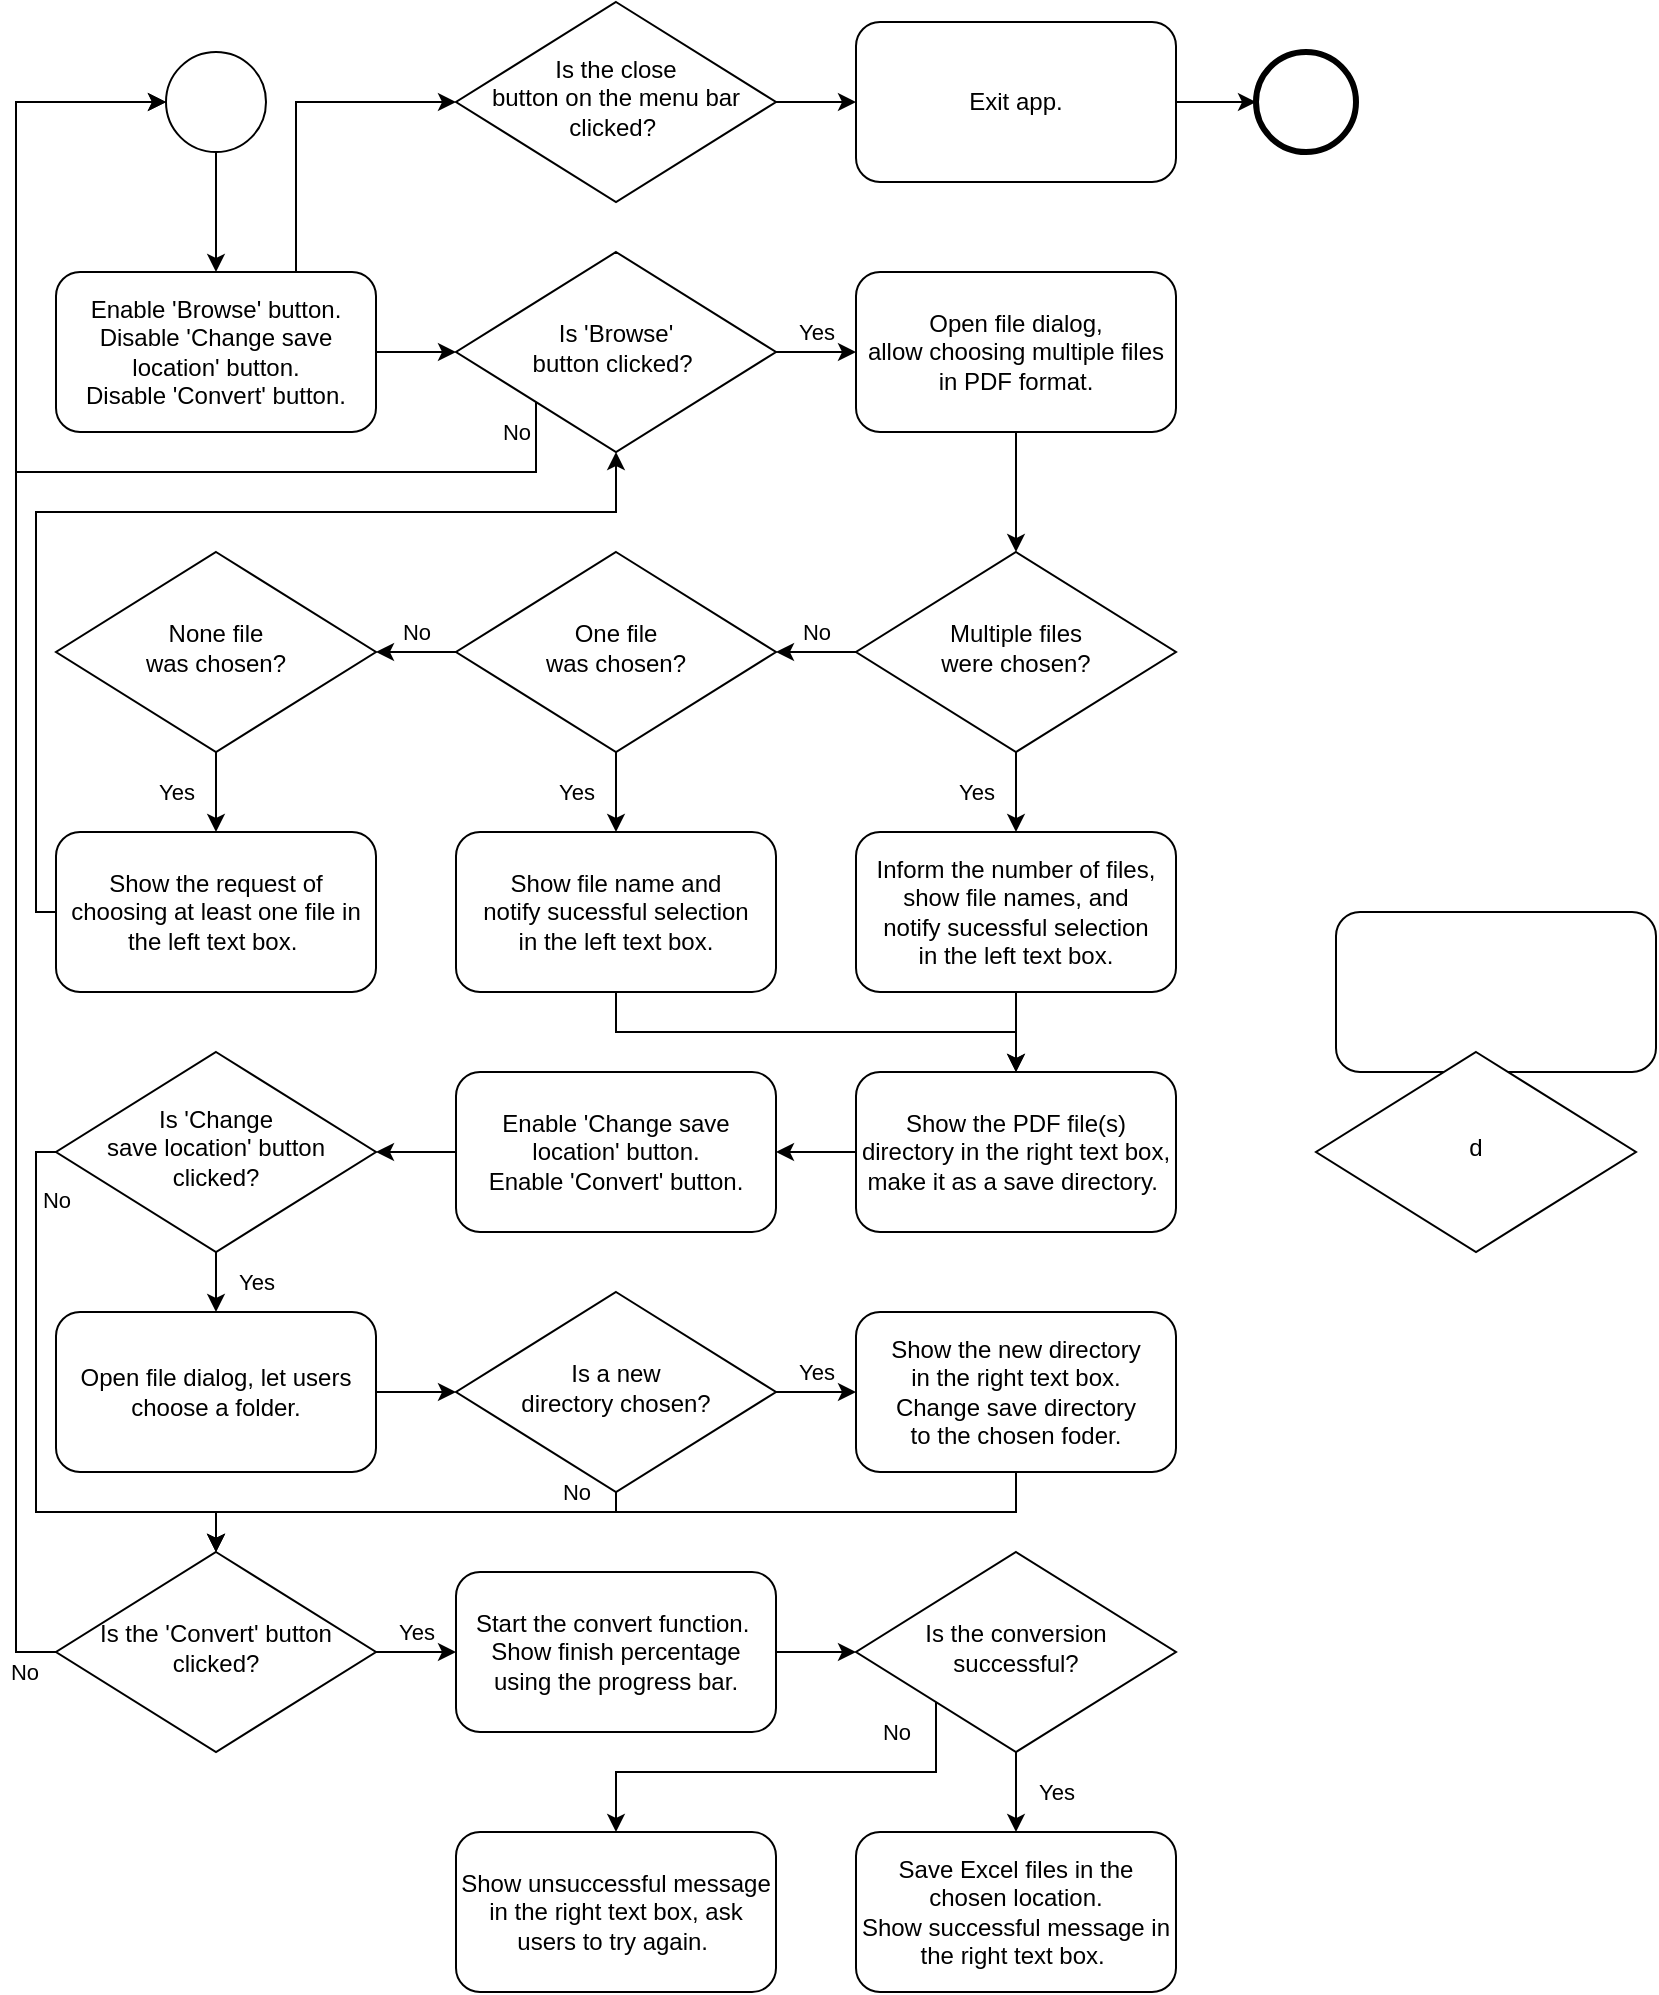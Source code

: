 <mxfile version="14.6.12" type="github">
  <diagram id="C5RBs43oDa-KdzZeNtuy" name="Page-1">
    <mxGraphModel dx="548" dy="658" grid="1" gridSize="10" guides="1" tooltips="1" connect="1" arrows="1" fold="1" page="1" pageScale="1" pageWidth="827" pageHeight="1169" math="0" shadow="0">
      <root>
        <mxCell id="WIyWlLk6GJQsqaUBKTNV-0" />
        <mxCell id="WIyWlLk6GJQsqaUBKTNV-1" parent="WIyWlLk6GJQsqaUBKTNV-0" />
        <mxCell id="OcE2_-RGVkEfqYHbYXe4-2" style="edgeStyle=orthogonalEdgeStyle;rounded=0;orthogonalLoop=1;jettySize=auto;html=1;" edge="1" parent="WIyWlLk6GJQsqaUBKTNV-1" source="WIyWlLk6GJQsqaUBKTNV-3" target="WIyWlLk6GJQsqaUBKTNV-6">
          <mxGeometry relative="1" as="geometry" />
        </mxCell>
        <mxCell id="OcE2_-RGVkEfqYHbYXe4-39" style="edgeStyle=orthogonalEdgeStyle;rounded=0;orthogonalLoop=1;jettySize=auto;html=1;entryX=0;entryY=0.5;entryDx=0;entryDy=0;exitX=0.75;exitY=0;exitDx=0;exitDy=0;" edge="1" parent="WIyWlLk6GJQsqaUBKTNV-1" source="WIyWlLk6GJQsqaUBKTNV-3" target="OcE2_-RGVkEfqYHbYXe4-13">
          <mxGeometry relative="1" as="geometry" />
        </mxCell>
        <mxCell id="WIyWlLk6GJQsqaUBKTNV-3" value="Enable &#39;Browse&#39; button.&lt;br&gt;Disable &#39;Change save location&#39; button.&lt;br&gt;Disable &#39;Convert&#39; button." style="rounded=1;whiteSpace=wrap;html=1;fontSize=12;glass=0;strokeWidth=1;shadow=0;" parent="WIyWlLk6GJQsqaUBKTNV-1" vertex="1">
          <mxGeometry x="40" y="140" width="160" height="80" as="geometry" />
        </mxCell>
        <mxCell id="OcE2_-RGVkEfqYHbYXe4-6" value="Yes" style="edgeStyle=orthogonalEdgeStyle;rounded=0;orthogonalLoop=1;jettySize=auto;html=1;" edge="1" parent="WIyWlLk6GJQsqaUBKTNV-1" source="WIyWlLk6GJQsqaUBKTNV-6" target="OcE2_-RGVkEfqYHbYXe4-5">
          <mxGeometry y="10" relative="1" as="geometry">
            <mxPoint as="offset" />
          </mxGeometry>
        </mxCell>
        <mxCell id="OcE2_-RGVkEfqYHbYXe4-10" value="No" style="edgeStyle=orthogonalEdgeStyle;rounded=0;orthogonalLoop=1;jettySize=auto;html=1;entryX=0;entryY=0.5;entryDx=0;entryDy=0;entryPerimeter=0;exitX=0;exitY=1;exitDx=0;exitDy=0;" edge="1" parent="WIyWlLk6GJQsqaUBKTNV-1" source="WIyWlLk6GJQsqaUBKTNV-6" target="OcE2_-RGVkEfqYHbYXe4-0">
          <mxGeometry x="-0.946" y="-10" relative="1" as="geometry">
            <mxPoint x="220" y="80" as="targetPoint" />
            <Array as="points">
              <mxPoint x="280" y="240" />
              <mxPoint x="20" y="240" />
              <mxPoint x="20" y="55" />
            </Array>
            <mxPoint as="offset" />
          </mxGeometry>
        </mxCell>
        <mxCell id="WIyWlLk6GJQsqaUBKTNV-6" value="Is &#39;Browse&#39; &lt;br&gt;button&amp;nbsp;clicked?&amp;nbsp;" style="rhombus;whiteSpace=wrap;html=1;shadow=0;fontFamily=Helvetica;fontSize=12;align=center;strokeWidth=1;spacing=6;spacingTop=-4;" parent="WIyWlLk6GJQsqaUBKTNV-1" vertex="1">
          <mxGeometry x="240" y="130" width="160" height="100" as="geometry" />
        </mxCell>
        <mxCell id="OcE2_-RGVkEfqYHbYXe4-1" style="edgeStyle=orthogonalEdgeStyle;rounded=0;orthogonalLoop=1;jettySize=auto;html=1;" edge="1" parent="WIyWlLk6GJQsqaUBKTNV-1" source="OcE2_-RGVkEfqYHbYXe4-0" target="WIyWlLk6GJQsqaUBKTNV-3">
          <mxGeometry relative="1" as="geometry" />
        </mxCell>
        <mxCell id="OcE2_-RGVkEfqYHbYXe4-0" value="" style="points=[[0.145,0.145,0],[0.5,0,0],[0.855,0.145,0],[1,0.5,0],[0.855,0.855,0],[0.5,1,0],[0.145,0.855,0],[0,0.5,0]];shape=mxgraph.bpmn.event;html=1;verticalLabelPosition=bottom;labelBackgroundColor=#ffffff;verticalAlign=top;align=center;perimeter=ellipsePerimeter;outlineConnect=0;aspect=fixed;outline=standard;symbol=general;" vertex="1" parent="WIyWlLk6GJQsqaUBKTNV-1">
          <mxGeometry x="95" y="30" width="50" height="50" as="geometry" />
        </mxCell>
        <mxCell id="OcE2_-RGVkEfqYHbYXe4-49" style="edgeStyle=orthogonalEdgeStyle;rounded=0;orthogonalLoop=1;jettySize=auto;html=1;entryX=0.5;entryY=0;entryDx=0;entryDy=0;" edge="1" parent="WIyWlLk6GJQsqaUBKTNV-1" source="OcE2_-RGVkEfqYHbYXe4-5" target="OcE2_-RGVkEfqYHbYXe4-19">
          <mxGeometry relative="1" as="geometry" />
        </mxCell>
        <mxCell id="OcE2_-RGVkEfqYHbYXe4-5" value="Open file dialog, &lt;br&gt;allow choosing multiple files in PDF format." style="rounded=1;whiteSpace=wrap;html=1;fontSize=12;glass=0;strokeWidth=1;shadow=0;" vertex="1" parent="WIyWlLk6GJQsqaUBKTNV-1">
          <mxGeometry x="440" y="140" width="160" height="80" as="geometry" />
        </mxCell>
        <mxCell id="OcE2_-RGVkEfqYHbYXe4-23" value="Yes" style="edgeStyle=orthogonalEdgeStyle;rounded=0;orthogonalLoop=1;jettySize=auto;html=1;" edge="1" parent="WIyWlLk6GJQsqaUBKTNV-1" source="OcE2_-RGVkEfqYHbYXe4-7" target="OcE2_-RGVkEfqYHbYXe4-22">
          <mxGeometry y="-20" relative="1" as="geometry">
            <mxPoint as="offset" />
          </mxGeometry>
        </mxCell>
        <mxCell id="OcE2_-RGVkEfqYHbYXe4-51" value="No" style="edgeStyle=orthogonalEdgeStyle;rounded=0;orthogonalLoop=1;jettySize=auto;html=1;" edge="1" parent="WIyWlLk6GJQsqaUBKTNV-1" source="OcE2_-RGVkEfqYHbYXe4-7" target="OcE2_-RGVkEfqYHbYXe4-31">
          <mxGeometry y="-10" relative="1" as="geometry">
            <mxPoint as="offset" />
          </mxGeometry>
        </mxCell>
        <mxCell id="OcE2_-RGVkEfqYHbYXe4-7" value="One file &lt;br&gt;was chosen?" style="rhombus;whiteSpace=wrap;html=1;shadow=0;fontFamily=Helvetica;fontSize=12;align=center;strokeWidth=1;spacing=6;spacingTop=-4;" vertex="1" parent="WIyWlLk6GJQsqaUBKTNV-1">
          <mxGeometry x="240" y="280" width="160" height="100" as="geometry" />
        </mxCell>
        <mxCell id="OcE2_-RGVkEfqYHbYXe4-11" value="" style="rounded=1;whiteSpace=wrap;html=1;fontSize=12;glass=0;strokeWidth=1;shadow=0;" vertex="1" parent="WIyWlLk6GJQsqaUBKTNV-1">
          <mxGeometry x="680" y="460" width="160" height="80" as="geometry" />
        </mxCell>
        <mxCell id="OcE2_-RGVkEfqYHbYXe4-12" value="d" style="rhombus;whiteSpace=wrap;html=1;shadow=0;fontFamily=Helvetica;fontSize=12;align=center;strokeWidth=1;spacing=6;spacingTop=-4;" vertex="1" parent="WIyWlLk6GJQsqaUBKTNV-1">
          <mxGeometry x="670" y="530" width="160" height="100" as="geometry" />
        </mxCell>
        <mxCell id="OcE2_-RGVkEfqYHbYXe4-18" style="edgeStyle=orthogonalEdgeStyle;rounded=0;orthogonalLoop=1;jettySize=auto;html=1;entryX=0;entryY=0.5;entryDx=0;entryDy=0;" edge="1" parent="WIyWlLk6GJQsqaUBKTNV-1" source="OcE2_-RGVkEfqYHbYXe4-13" target="OcE2_-RGVkEfqYHbYXe4-16">
          <mxGeometry relative="1" as="geometry" />
        </mxCell>
        <mxCell id="OcE2_-RGVkEfqYHbYXe4-13" value="Is the close &lt;br&gt;button on the menu bar &lt;br&gt;clicked?&amp;nbsp;" style="rhombus;whiteSpace=wrap;html=1;shadow=0;fontFamily=Helvetica;fontSize=12;align=center;strokeWidth=1;spacing=6;spacingTop=-4;" vertex="1" parent="WIyWlLk6GJQsqaUBKTNV-1">
          <mxGeometry x="240" y="5" width="160" height="100" as="geometry" />
        </mxCell>
        <mxCell id="OcE2_-RGVkEfqYHbYXe4-15" value="" style="points=[[0.145,0.145,0],[0.5,0,0],[0.855,0.145,0],[1,0.5,0],[0.855,0.855,0],[0.5,1,0],[0.145,0.855,0],[0,0.5,0]];shape=mxgraph.bpmn.event;html=1;verticalLabelPosition=bottom;labelBackgroundColor=#ffffff;verticalAlign=top;align=center;perimeter=ellipsePerimeter;outlineConnect=0;aspect=fixed;outline=end;symbol=terminate2;" vertex="1" parent="WIyWlLk6GJQsqaUBKTNV-1">
          <mxGeometry x="640" y="30" width="50" height="50" as="geometry" />
        </mxCell>
        <mxCell id="OcE2_-RGVkEfqYHbYXe4-17" style="edgeStyle=orthogonalEdgeStyle;rounded=0;orthogonalLoop=1;jettySize=auto;html=1;entryX=0;entryY=0.5;entryDx=0;entryDy=0;entryPerimeter=0;" edge="1" parent="WIyWlLk6GJQsqaUBKTNV-1" source="OcE2_-RGVkEfqYHbYXe4-16" target="OcE2_-RGVkEfqYHbYXe4-15">
          <mxGeometry relative="1" as="geometry" />
        </mxCell>
        <mxCell id="OcE2_-RGVkEfqYHbYXe4-16" value="Exit app." style="rounded=1;whiteSpace=wrap;html=1;fontSize=12;glass=0;strokeWidth=1;shadow=0;" vertex="1" parent="WIyWlLk6GJQsqaUBKTNV-1">
          <mxGeometry x="440" y="15" width="160" height="80" as="geometry" />
        </mxCell>
        <mxCell id="OcE2_-RGVkEfqYHbYXe4-25" value="Yes" style="edgeStyle=orthogonalEdgeStyle;rounded=0;orthogonalLoop=1;jettySize=auto;html=1;" edge="1" parent="WIyWlLk6GJQsqaUBKTNV-1" source="OcE2_-RGVkEfqYHbYXe4-19" target="OcE2_-RGVkEfqYHbYXe4-24">
          <mxGeometry y="-20" relative="1" as="geometry">
            <mxPoint as="offset" />
          </mxGeometry>
        </mxCell>
        <mxCell id="OcE2_-RGVkEfqYHbYXe4-50" value="No" style="edgeStyle=orthogonalEdgeStyle;rounded=0;orthogonalLoop=1;jettySize=auto;html=1;" edge="1" parent="WIyWlLk6GJQsqaUBKTNV-1" source="OcE2_-RGVkEfqYHbYXe4-19" target="OcE2_-RGVkEfqYHbYXe4-7">
          <mxGeometry y="-10" relative="1" as="geometry">
            <mxPoint as="offset" />
          </mxGeometry>
        </mxCell>
        <mxCell id="OcE2_-RGVkEfqYHbYXe4-19" value="Multiple files &lt;br&gt;were chosen?" style="rhombus;whiteSpace=wrap;html=1;shadow=0;fontFamily=Helvetica;fontSize=12;align=center;strokeWidth=1;spacing=6;spacingTop=-4;" vertex="1" parent="WIyWlLk6GJQsqaUBKTNV-1">
          <mxGeometry x="440" y="280" width="160" height="100" as="geometry" />
        </mxCell>
        <mxCell id="OcE2_-RGVkEfqYHbYXe4-27" style="edgeStyle=orthogonalEdgeStyle;rounded=0;orthogonalLoop=1;jettySize=auto;html=1;" edge="1" parent="WIyWlLk6GJQsqaUBKTNV-1" source="OcE2_-RGVkEfqYHbYXe4-22">
          <mxGeometry relative="1" as="geometry">
            <mxPoint x="520" y="540" as="targetPoint" />
            <Array as="points">
              <mxPoint x="320" y="520" />
              <mxPoint x="520" y="520" />
            </Array>
          </mxGeometry>
        </mxCell>
        <mxCell id="OcE2_-RGVkEfqYHbYXe4-22" value="Show file name and &lt;br&gt;notify sucessful selection&lt;br&gt;in the left text box." style="rounded=1;whiteSpace=wrap;html=1;fontSize=12;glass=0;strokeWidth=1;shadow=0;" vertex="1" parent="WIyWlLk6GJQsqaUBKTNV-1">
          <mxGeometry x="240" y="420" width="160" height="80" as="geometry" />
        </mxCell>
        <mxCell id="OcE2_-RGVkEfqYHbYXe4-52" value="" style="edgeStyle=orthogonalEdgeStyle;rounded=0;orthogonalLoop=1;jettySize=auto;html=1;" edge="1" parent="WIyWlLk6GJQsqaUBKTNV-1" source="OcE2_-RGVkEfqYHbYXe4-24" target="OcE2_-RGVkEfqYHbYXe4-26">
          <mxGeometry relative="1" as="geometry" />
        </mxCell>
        <mxCell id="OcE2_-RGVkEfqYHbYXe4-24" value="Inform the number of files, show file names, and &lt;br&gt;notify sucessful selection&lt;br&gt;in the left text box." style="rounded=1;whiteSpace=wrap;html=1;fontSize=12;glass=0;strokeWidth=1;shadow=0;" vertex="1" parent="WIyWlLk6GJQsqaUBKTNV-1">
          <mxGeometry x="440" y="420" width="160" height="80" as="geometry" />
        </mxCell>
        <mxCell id="OcE2_-RGVkEfqYHbYXe4-30" value="" style="edgeStyle=orthogonalEdgeStyle;rounded=0;orthogonalLoop=1;jettySize=auto;html=1;" edge="1" parent="WIyWlLk6GJQsqaUBKTNV-1" source="OcE2_-RGVkEfqYHbYXe4-26" target="OcE2_-RGVkEfqYHbYXe4-29">
          <mxGeometry relative="1" as="geometry" />
        </mxCell>
        <mxCell id="OcE2_-RGVkEfqYHbYXe4-26" value="Show the PDF file(s) directory in the right text box, make it as a save directory.&amp;nbsp;" style="rounded=1;whiteSpace=wrap;html=1;fontSize=12;glass=0;strokeWidth=1;shadow=0;" vertex="1" parent="WIyWlLk6GJQsqaUBKTNV-1">
          <mxGeometry x="440" y="540" width="160" height="80" as="geometry" />
        </mxCell>
        <mxCell id="OcE2_-RGVkEfqYHbYXe4-53" value="" style="edgeStyle=orthogonalEdgeStyle;rounded=0;orthogonalLoop=1;jettySize=auto;html=1;" edge="1" parent="WIyWlLk6GJQsqaUBKTNV-1" source="OcE2_-RGVkEfqYHbYXe4-29" target="OcE2_-RGVkEfqYHbYXe4-40">
          <mxGeometry relative="1" as="geometry" />
        </mxCell>
        <mxCell id="OcE2_-RGVkEfqYHbYXe4-29" value="Enable&amp;nbsp;&#39;Change save location&#39; button.&lt;br&gt;Enable&amp;nbsp;&#39;Convert&#39; button." style="rounded=1;whiteSpace=wrap;html=1;fontSize=12;glass=0;strokeWidth=1;shadow=0;" vertex="1" parent="WIyWlLk6GJQsqaUBKTNV-1">
          <mxGeometry x="240" y="540" width="160" height="80" as="geometry" />
        </mxCell>
        <mxCell id="OcE2_-RGVkEfqYHbYXe4-35" value="Yes" style="edgeStyle=orthogonalEdgeStyle;rounded=0;orthogonalLoop=1;jettySize=auto;html=1;" edge="1" parent="WIyWlLk6GJQsqaUBKTNV-1" source="OcE2_-RGVkEfqYHbYXe4-31" target="OcE2_-RGVkEfqYHbYXe4-34">
          <mxGeometry y="-20" relative="1" as="geometry">
            <mxPoint as="offset" />
          </mxGeometry>
        </mxCell>
        <mxCell id="OcE2_-RGVkEfqYHbYXe4-31" value="None file &lt;br&gt;was chosen?" style="rhombus;whiteSpace=wrap;html=1;shadow=0;fontFamily=Helvetica;fontSize=12;align=center;strokeWidth=1;spacing=6;spacingTop=-4;" vertex="1" parent="WIyWlLk6GJQsqaUBKTNV-1">
          <mxGeometry x="40" y="280" width="160" height="100" as="geometry" />
        </mxCell>
        <mxCell id="OcE2_-RGVkEfqYHbYXe4-36" style="edgeStyle=orthogonalEdgeStyle;rounded=0;orthogonalLoop=1;jettySize=auto;html=1;entryX=0.5;entryY=1;entryDx=0;entryDy=0;exitX=0;exitY=0.5;exitDx=0;exitDy=0;" edge="1" parent="WIyWlLk6GJQsqaUBKTNV-1" source="OcE2_-RGVkEfqYHbYXe4-34" target="WIyWlLk6GJQsqaUBKTNV-6">
          <mxGeometry relative="1" as="geometry">
            <Array as="points">
              <mxPoint x="30" y="460" />
              <mxPoint x="30" y="260" />
              <mxPoint x="320" y="260" />
            </Array>
          </mxGeometry>
        </mxCell>
        <mxCell id="OcE2_-RGVkEfqYHbYXe4-34" value="Show the request of choosing at least one file in the left text box.&amp;nbsp;" style="rounded=1;whiteSpace=wrap;html=1;fontSize=12;glass=0;strokeWidth=1;shadow=0;" vertex="1" parent="WIyWlLk6GJQsqaUBKTNV-1">
          <mxGeometry x="40" y="420" width="160" height="80" as="geometry" />
        </mxCell>
        <mxCell id="OcE2_-RGVkEfqYHbYXe4-43" value="Yes" style="edgeStyle=orthogonalEdgeStyle;rounded=0;orthogonalLoop=1;jettySize=auto;html=1;" edge="1" parent="WIyWlLk6GJQsqaUBKTNV-1" source="OcE2_-RGVkEfqYHbYXe4-40" target="OcE2_-RGVkEfqYHbYXe4-42">
          <mxGeometry y="-20" relative="1" as="geometry">
            <mxPoint as="offset" />
          </mxGeometry>
        </mxCell>
        <mxCell id="OcE2_-RGVkEfqYHbYXe4-56" value="No" style="edgeStyle=orthogonalEdgeStyle;rounded=0;orthogonalLoop=1;jettySize=auto;html=1;" edge="1" parent="WIyWlLk6GJQsqaUBKTNV-1" source="OcE2_-RGVkEfqYHbYXe4-40">
          <mxGeometry x="-0.778" y="10" relative="1" as="geometry">
            <mxPoint x="120" y="780" as="targetPoint" />
            <Array as="points">
              <mxPoint x="30" y="580" />
              <mxPoint x="30" y="760" />
              <mxPoint x="120" y="760" />
            </Array>
            <mxPoint as="offset" />
          </mxGeometry>
        </mxCell>
        <mxCell id="OcE2_-RGVkEfqYHbYXe4-40" value="Is &#39;Change &lt;br&gt;save location&#39; button &lt;br&gt;clicked?" style="rhombus;whiteSpace=wrap;html=1;shadow=0;fontFamily=Helvetica;fontSize=12;align=center;strokeWidth=1;spacing=6;spacingTop=-4;" vertex="1" parent="WIyWlLk6GJQsqaUBKTNV-1">
          <mxGeometry x="40" y="530" width="160" height="100" as="geometry" />
        </mxCell>
        <mxCell id="OcE2_-RGVkEfqYHbYXe4-47" value="" style="edgeStyle=orthogonalEdgeStyle;rounded=0;orthogonalLoop=1;jettySize=auto;html=1;" edge="1" parent="WIyWlLk6GJQsqaUBKTNV-1" source="OcE2_-RGVkEfqYHbYXe4-42" target="OcE2_-RGVkEfqYHbYXe4-46">
          <mxGeometry relative="1" as="geometry" />
        </mxCell>
        <mxCell id="OcE2_-RGVkEfqYHbYXe4-42" value="Open file dialog, let users choose a folder." style="rounded=1;whiteSpace=wrap;html=1;fontSize=12;glass=0;strokeWidth=1;shadow=0;" vertex="1" parent="WIyWlLk6GJQsqaUBKTNV-1">
          <mxGeometry x="40" y="660" width="160" height="80" as="geometry" />
        </mxCell>
        <mxCell id="OcE2_-RGVkEfqYHbYXe4-55" value="" style="edgeStyle=orthogonalEdgeStyle;rounded=0;orthogonalLoop=1;jettySize=auto;html=1;" edge="1" parent="WIyWlLk6GJQsqaUBKTNV-1" source="OcE2_-RGVkEfqYHbYXe4-44" target="OcE2_-RGVkEfqYHbYXe4-54">
          <mxGeometry relative="1" as="geometry">
            <Array as="points">
              <mxPoint x="520" y="760" />
              <mxPoint x="120" y="760" />
            </Array>
          </mxGeometry>
        </mxCell>
        <mxCell id="OcE2_-RGVkEfqYHbYXe4-44" value="Show the new directory &lt;br&gt;in the right text box. &lt;br&gt;Change save directory &lt;br&gt;to the chosen foder." style="rounded=1;whiteSpace=wrap;html=1;fontSize=12;glass=0;strokeWidth=1;shadow=0;" vertex="1" parent="WIyWlLk6GJQsqaUBKTNV-1">
          <mxGeometry x="440" y="660" width="160" height="80" as="geometry" />
        </mxCell>
        <mxCell id="OcE2_-RGVkEfqYHbYXe4-48" value="Yes" style="edgeStyle=orthogonalEdgeStyle;rounded=0;orthogonalLoop=1;jettySize=auto;html=1;" edge="1" parent="WIyWlLk6GJQsqaUBKTNV-1" source="OcE2_-RGVkEfqYHbYXe4-46" target="OcE2_-RGVkEfqYHbYXe4-44">
          <mxGeometry y="10" relative="1" as="geometry">
            <mxPoint as="offset" />
          </mxGeometry>
        </mxCell>
        <mxCell id="OcE2_-RGVkEfqYHbYXe4-57" value="No" style="edgeStyle=orthogonalEdgeStyle;rounded=0;orthogonalLoop=1;jettySize=auto;html=1;entryX=0.5;entryY=0;entryDx=0;entryDy=0;" edge="1" parent="WIyWlLk6GJQsqaUBKTNV-1" source="OcE2_-RGVkEfqYHbYXe4-46" target="OcE2_-RGVkEfqYHbYXe4-54">
          <mxGeometry x="-0.739" y="-10" relative="1" as="geometry">
            <Array as="points">
              <mxPoint x="320" y="760" />
              <mxPoint x="120" y="760" />
            </Array>
            <mxPoint as="offset" />
          </mxGeometry>
        </mxCell>
        <mxCell id="OcE2_-RGVkEfqYHbYXe4-46" value="Is a new &lt;br&gt;directory chosen?" style="rhombus;whiteSpace=wrap;html=1;shadow=0;fontFamily=Helvetica;fontSize=12;align=center;strokeWidth=1;spacing=6;spacingTop=-4;" vertex="1" parent="WIyWlLk6GJQsqaUBKTNV-1">
          <mxGeometry x="240" y="650" width="160" height="100" as="geometry" />
        </mxCell>
        <mxCell id="OcE2_-RGVkEfqYHbYXe4-59" value="Yes" style="edgeStyle=orthogonalEdgeStyle;rounded=0;orthogonalLoop=1;jettySize=auto;html=1;" edge="1" parent="WIyWlLk6GJQsqaUBKTNV-1" source="OcE2_-RGVkEfqYHbYXe4-54" target="OcE2_-RGVkEfqYHbYXe4-58">
          <mxGeometry y="10" relative="1" as="geometry">
            <mxPoint as="offset" />
          </mxGeometry>
        </mxCell>
        <mxCell id="OcE2_-RGVkEfqYHbYXe4-60" value="No" style="edgeStyle=orthogonalEdgeStyle;rounded=0;orthogonalLoop=1;jettySize=auto;html=1;entryX=0;entryY=0.5;entryDx=0;entryDy=0;entryPerimeter=0;exitX=0;exitY=0.5;exitDx=0;exitDy=0;" edge="1" parent="WIyWlLk6GJQsqaUBKTNV-1" source="OcE2_-RGVkEfqYHbYXe4-54" target="OcE2_-RGVkEfqYHbYXe4-0">
          <mxGeometry x="-0.962" y="10" relative="1" as="geometry">
            <Array as="points">
              <mxPoint x="20" y="830" />
              <mxPoint x="20" y="55" />
            </Array>
            <mxPoint as="offset" />
          </mxGeometry>
        </mxCell>
        <mxCell id="OcE2_-RGVkEfqYHbYXe4-54" value="Is the &#39;Convert&#39; button clicked?" style="rhombus;whiteSpace=wrap;html=1;shadow=0;fontFamily=Helvetica;fontSize=12;align=center;strokeWidth=1;spacing=6;spacingTop=-4;" vertex="1" parent="WIyWlLk6GJQsqaUBKTNV-1">
          <mxGeometry x="40" y="780" width="160" height="100" as="geometry" />
        </mxCell>
        <mxCell id="OcE2_-RGVkEfqYHbYXe4-62" value="" style="edgeStyle=orthogonalEdgeStyle;rounded=0;orthogonalLoop=1;jettySize=auto;html=1;" edge="1" parent="WIyWlLk6GJQsqaUBKTNV-1" source="OcE2_-RGVkEfqYHbYXe4-58" target="OcE2_-RGVkEfqYHbYXe4-61">
          <mxGeometry relative="1" as="geometry" />
        </mxCell>
        <mxCell id="OcE2_-RGVkEfqYHbYXe4-58" value="Start the convert function.&amp;nbsp;&lt;br&gt;Show finish percentage &lt;br&gt;using the progress bar." style="rounded=1;whiteSpace=wrap;html=1;fontSize=12;glass=0;strokeWidth=1;shadow=0;" vertex="1" parent="WIyWlLk6GJQsqaUBKTNV-1">
          <mxGeometry x="240" y="790" width="160" height="80" as="geometry" />
        </mxCell>
        <mxCell id="OcE2_-RGVkEfqYHbYXe4-66" value="No" style="edgeStyle=orthogonalEdgeStyle;rounded=0;orthogonalLoop=1;jettySize=auto;html=1;exitX=0;exitY=1;exitDx=0;exitDy=0;" edge="1" parent="WIyWlLk6GJQsqaUBKTNV-1" source="OcE2_-RGVkEfqYHbYXe4-61" target="OcE2_-RGVkEfqYHbYXe4-64">
          <mxGeometry x="-0.511" y="-20" relative="1" as="geometry">
            <Array as="points">
              <mxPoint x="480" y="890" />
              <mxPoint x="320" y="890" />
            </Array>
            <mxPoint as="offset" />
          </mxGeometry>
        </mxCell>
        <mxCell id="OcE2_-RGVkEfqYHbYXe4-67" value="Yes" style="edgeStyle=orthogonalEdgeStyle;rounded=0;orthogonalLoop=1;jettySize=auto;html=1;entryX=0.5;entryY=0;entryDx=0;entryDy=0;" edge="1" parent="WIyWlLk6GJQsqaUBKTNV-1" source="OcE2_-RGVkEfqYHbYXe4-61" target="OcE2_-RGVkEfqYHbYXe4-63">
          <mxGeometry y="20" relative="1" as="geometry">
            <mxPoint as="offset" />
          </mxGeometry>
        </mxCell>
        <mxCell id="OcE2_-RGVkEfqYHbYXe4-61" value="Is the conversion successful?" style="rhombus;whiteSpace=wrap;html=1;shadow=0;fontFamily=Helvetica;fontSize=12;align=center;strokeWidth=1;spacing=6;spacingTop=-4;" vertex="1" parent="WIyWlLk6GJQsqaUBKTNV-1">
          <mxGeometry x="440" y="780" width="160" height="100" as="geometry" />
        </mxCell>
        <mxCell id="OcE2_-RGVkEfqYHbYXe4-63" value="Save Excel files in the chosen location. &lt;br&gt;Show successful message in the right text box.&amp;nbsp;" style="rounded=1;whiteSpace=wrap;html=1;fontSize=12;glass=0;strokeWidth=1;shadow=0;" vertex="1" parent="WIyWlLk6GJQsqaUBKTNV-1">
          <mxGeometry x="440" y="920" width="160" height="80" as="geometry" />
        </mxCell>
        <mxCell id="OcE2_-RGVkEfqYHbYXe4-64" value="Show unsuccessful message in the right text box, ask users to try again.&amp;nbsp;" style="rounded=1;whiteSpace=wrap;html=1;fontSize=12;glass=0;strokeWidth=1;shadow=0;" vertex="1" parent="WIyWlLk6GJQsqaUBKTNV-1">
          <mxGeometry x="240" y="920" width="160" height="80" as="geometry" />
        </mxCell>
      </root>
    </mxGraphModel>
  </diagram>
</mxfile>
